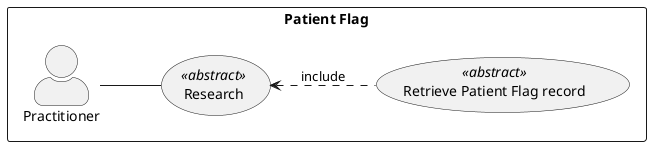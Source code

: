 @startuml

skinparam actorStyle awesome
left to right direction

rectangle "Patient Flag"{
actor Practitioner as pra
usecase "Research" as res <<abstract>>
usecase "Retrieve Patient Flag record" as ret <<abstract>>
}

pra -- res
res <.. ret : include

@enduml
